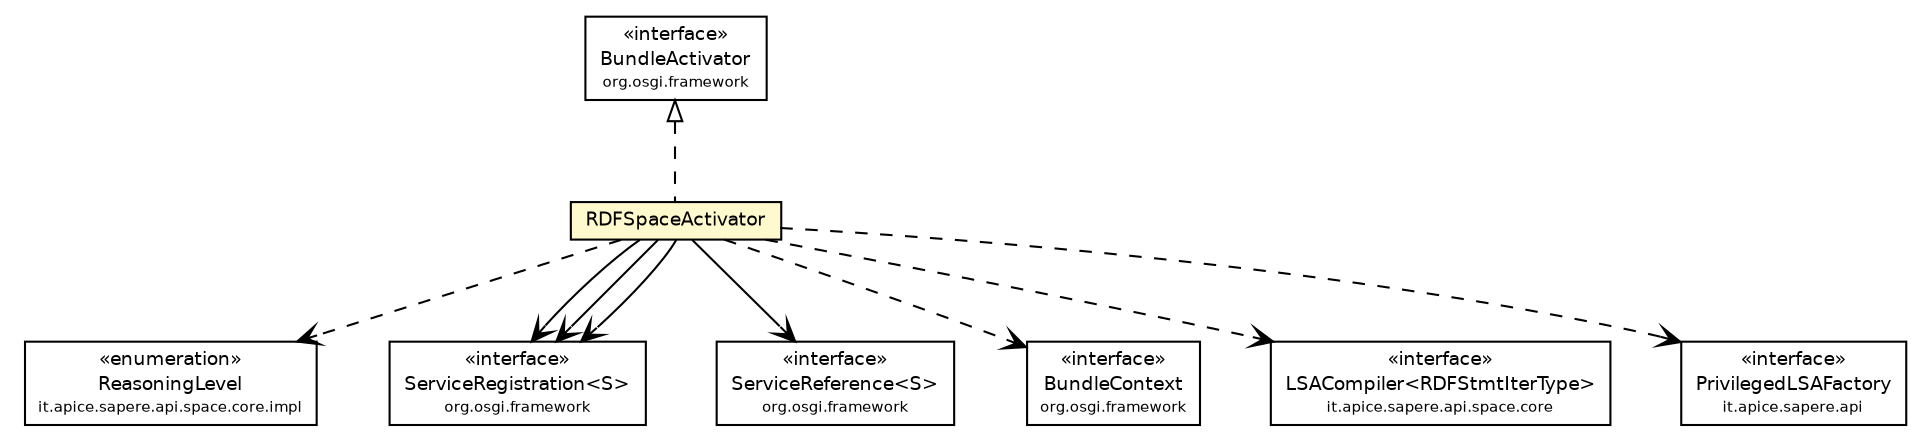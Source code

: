 #!/usr/local/bin/dot
#
# Class diagram 
# Generated by UmlGraph version 4.4 (http://www.spinellis.gr/sw/umlgraph)
#

digraph G {
	edge [fontname="Helvetica",fontsize=10,labelfontname="Helvetica",labelfontsize=10];
	node [fontname="Helvetica",fontsize=10,shape=plaintext];
	// it.apice.sapere.api.space.core.impl.ReasoningLevel
	c563 [label=<<table border="0" cellborder="1" cellspacing="0" cellpadding="2" port="p" href="../../api/space/core/impl/ReasoningLevel.html">
		<tr><td><table border="0" cellspacing="0" cellpadding="1">
			<tr><td> &laquo;enumeration&raquo; </td></tr>
			<tr><td> ReasoningLevel </td></tr>
			<tr><td><font point-size="7.0"> it.apice.sapere.api.space.core.impl </font></td></tr>
		</table></td></tr>
		</table>>, fontname="Helvetica", fontcolor="black", fontsize=9.0];
	// it.apice.sapere.space.internal.RDFSpaceActivator
	c577 [label=<<table border="0" cellborder="1" cellspacing="0" cellpadding="2" port="p" bgcolor="lemonChiffon" href="./RDFSpaceActivator.html">
		<tr><td><table border="0" cellspacing="0" cellpadding="1">
			<tr><td> RDFSpaceActivator </td></tr>
		</table></td></tr>
		</table>>, fontname="Helvetica", fontcolor="black", fontsize=9.0];
	//it.apice.sapere.space.internal.RDFSpaceActivator implements org.osgi.framework.BundleActivator
	c580:p -> c577:p [dir=back,arrowtail=empty,style=dashed];
	// it.apice.sapere.space.internal.RDFSpaceActivator NAVASSOC org.osgi.framework.ServiceRegistration<S>
	c577:p -> c581:p [taillabel="", label="", headlabel="", fontname="Helvetica", fontcolor="black", fontsize=10.0, color="black", arrowhead=open];
	// it.apice.sapere.space.internal.RDFSpaceActivator NAVASSOC org.osgi.framework.ServiceRegistration<S>
	c577:p -> c581:p [taillabel="", label="", headlabel="", fontname="Helvetica", fontcolor="black", fontsize=10.0, color="black", arrowhead=open];
	// it.apice.sapere.space.internal.RDFSpaceActivator NAVASSOC org.osgi.framework.ServiceRegistration<S>
	c577:p -> c581:p [taillabel="", label="", headlabel="", fontname="Helvetica", fontcolor="black", fontsize=10.0, color="black", arrowhead=open];
	// it.apice.sapere.space.internal.RDFSpaceActivator NAVASSOC org.osgi.framework.ServiceReference<S>
	c577:p -> c582:p [taillabel="", label="", headlabel="", fontname="Helvetica", fontcolor="black", fontsize=10.0, color="black", arrowhead=open];
	// it.apice.sapere.space.internal.RDFSpaceActivator DEPEND org.osgi.framework.BundleContext
	c577:p -> c583:p [taillabel="", label="", headlabel="", fontname="Helvetica", fontcolor="black", fontsize=10.0, color="black", arrowhead=open, style=dashed];
	// it.apice.sapere.space.internal.RDFSpaceActivator DEPEND it.apice.sapere.api.space.core.LSACompiler<RDFStmtIterType>
	c577:p -> c584:p [taillabel="", label="", headlabel="", fontname="Helvetica", fontcolor="black", fontsize=10.0, color="black", arrowhead=open, style=dashed];
	// it.apice.sapere.space.internal.RDFSpaceActivator DEPEND it.apice.sapere.api.space.core.impl.ReasoningLevel
	c577:p -> c563:p [taillabel="", label="", headlabel="", fontname="Helvetica", fontcolor="black", fontsize=10.0, color="black", arrowhead=open, style=dashed];
	// it.apice.sapere.space.internal.RDFSpaceActivator DEPEND it.apice.sapere.api.PrivilegedLSAFactory
	c577:p -> c585:p [taillabel="", label="", headlabel="", fontname="Helvetica", fontcolor="black", fontsize=10.0, color="black", arrowhead=open, style=dashed];
	// org.osgi.framework.ServiceReference<S>
	c582 [label=<<table border="0" cellborder="1" cellspacing="0" cellpadding="2" port="p" href="http://java.sun.com/j2se/1.4.2/docs/api/org/osgi/framework/ServiceReference.html">
		<tr><td><table border="0" cellspacing="0" cellpadding="1">
			<tr><td> &laquo;interface&raquo; </td></tr>
			<tr><td> ServiceReference&lt;S&gt; </td></tr>
			<tr><td><font point-size="7.0"> org.osgi.framework </font></td></tr>
		</table></td></tr>
		</table>>, fontname="Helvetica", fontcolor="black", fontsize=9.0];
	// it.apice.sapere.api.PrivilegedLSAFactory
	c585 [label=<<table border="0" cellborder="1" cellspacing="0" cellpadding="2" port="p" href="http://java.sun.com/j2se/1.4.2/docs/api/it/apice/sapere/api/PrivilegedLSAFactory.html">
		<tr><td><table border="0" cellspacing="0" cellpadding="1">
			<tr><td> &laquo;interface&raquo; </td></tr>
			<tr><td> PrivilegedLSAFactory </td></tr>
			<tr><td><font point-size="7.0"> it.apice.sapere.api </font></td></tr>
		</table></td></tr>
		</table>>, fontname="Helvetica", fontcolor="black", fontsize=9.0];
	// org.osgi.framework.ServiceRegistration<S>
	c581 [label=<<table border="0" cellborder="1" cellspacing="0" cellpadding="2" port="p" href="http://java.sun.com/j2se/1.4.2/docs/api/org/osgi/framework/ServiceRegistration.html">
		<tr><td><table border="0" cellspacing="0" cellpadding="1">
			<tr><td> &laquo;interface&raquo; </td></tr>
			<tr><td> ServiceRegistration&lt;S&gt; </td></tr>
			<tr><td><font point-size="7.0"> org.osgi.framework </font></td></tr>
		</table></td></tr>
		</table>>, fontname="Helvetica", fontcolor="black", fontsize=9.0];
	// org.osgi.framework.BundleContext
	c583 [label=<<table border="0" cellborder="1" cellspacing="0" cellpadding="2" port="p" href="http://java.sun.com/j2se/1.4.2/docs/api/org/osgi/framework/BundleContext.html">
		<tr><td><table border="0" cellspacing="0" cellpadding="1">
			<tr><td> &laquo;interface&raquo; </td></tr>
			<tr><td> BundleContext </td></tr>
			<tr><td><font point-size="7.0"> org.osgi.framework </font></td></tr>
		</table></td></tr>
		</table>>, fontname="Helvetica", fontcolor="black", fontsize=9.0];
	// org.osgi.framework.BundleActivator
	c580 [label=<<table border="0" cellborder="1" cellspacing="0" cellpadding="2" port="p" href="http://java.sun.com/j2se/1.4.2/docs/api/org/osgi/framework/BundleActivator.html">
		<tr><td><table border="0" cellspacing="0" cellpadding="1">
			<tr><td> &laquo;interface&raquo; </td></tr>
			<tr><td> BundleActivator </td></tr>
			<tr><td><font point-size="7.0"> org.osgi.framework </font></td></tr>
		</table></td></tr>
		</table>>, fontname="Helvetica", fontcolor="black", fontsize=9.0];
	// it.apice.sapere.api.space.core.LSACompiler<RDFStmtIterType>
	c584 [label=<<table border="0" cellborder="1" cellspacing="0" cellpadding="2" port="p" href="http://java.sun.com/j2se/1.4.2/docs/api/it/apice/sapere/api/space/core/LSACompiler.html">
		<tr><td><table border="0" cellspacing="0" cellpadding="1">
			<tr><td> &laquo;interface&raquo; </td></tr>
			<tr><td> LSACompiler&lt;RDFStmtIterType&gt; </td></tr>
			<tr><td><font point-size="7.0"> it.apice.sapere.api.space.core </font></td></tr>
		</table></td></tr>
		</table>>, fontname="Helvetica", fontcolor="black", fontsize=9.0];
}

